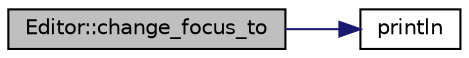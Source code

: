 digraph "Editor::change_focus_to"
{
 // INTERACTIVE_SVG=YES
 // LATEX_PDF_SIZE
  bgcolor="transparent";
  edge [fontname="Helvetica",fontsize="10",labelfontname="Helvetica",labelfontsize="10"];
  node [fontname="Helvetica",fontsize="10",shape=record];
  rankdir="LR";
  Node1 [label="Editor::change_focus_to",height=0.2,width=0.4,color="black", fillcolor="grey75", style="filled", fontcolor="black",tooltip="changing focus to target tab through setting \"current_tab\" parameter value."];
  Node1 -> Node2 [color="midnightblue",fontsize="10",style="solid",fontname="Helvetica"];
  Node2 [label="println",height=0.2,width=0.4,color="black",URL="$d1/d1f/editor_8cpp.html#a7187bd2506b183203982bbb35c73483b",tooltip="Utility function for printing messages using <fmt> library plus new line character."];
}
